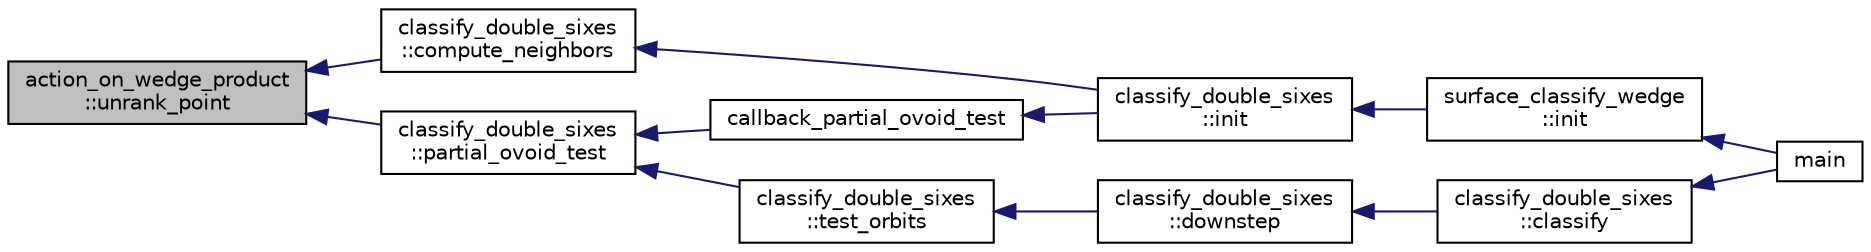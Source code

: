 digraph "action_on_wedge_product::unrank_point"
{
  edge [fontname="Helvetica",fontsize="10",labelfontname="Helvetica",labelfontsize="10"];
  node [fontname="Helvetica",fontsize="10",shape=record];
  rankdir="LR";
  Node718 [label="action_on_wedge_product\l::unrank_point",height=0.2,width=0.4,color="black", fillcolor="grey75", style="filled", fontcolor="black"];
  Node718 -> Node719 [dir="back",color="midnightblue",fontsize="10",style="solid",fontname="Helvetica"];
  Node719 [label="classify_double_sixes\l::compute_neighbors",height=0.2,width=0.4,color="black", fillcolor="white", style="filled",URL="$dd/d23/classclassify__double__sixes.html#a675e241052c36c58063ddcfc06d209b2"];
  Node719 -> Node720 [dir="back",color="midnightblue",fontsize="10",style="solid",fontname="Helvetica"];
  Node720 [label="classify_double_sixes\l::init",height=0.2,width=0.4,color="black", fillcolor="white", style="filled",URL="$dd/d23/classclassify__double__sixes.html#a8c5c41d5124b35379d626480ff225f7b"];
  Node720 -> Node721 [dir="back",color="midnightblue",fontsize="10",style="solid",fontname="Helvetica"];
  Node721 [label="surface_classify_wedge\l::init",height=0.2,width=0.4,color="black", fillcolor="white", style="filled",URL="$d7/d5c/classsurface__classify__wedge.html#a43302106663b307aa8274a5112a7010a"];
  Node721 -> Node722 [dir="back",color="midnightblue",fontsize="10",style="solid",fontname="Helvetica"];
  Node722 [label="main",height=0.2,width=0.4,color="black", fillcolor="white", style="filled",URL="$df/df8/surface__classify_8_c.html#a217dbf8b442f20279ea00b898af96f52"];
  Node718 -> Node723 [dir="back",color="midnightblue",fontsize="10",style="solid",fontname="Helvetica"];
  Node723 [label="classify_double_sixes\l::partial_ovoid_test",height=0.2,width=0.4,color="black", fillcolor="white", style="filled",URL="$dd/d23/classclassify__double__sixes.html#a9535ae3adb2856d9a819b204b5fcdd51"];
  Node723 -> Node724 [dir="back",color="midnightblue",fontsize="10",style="solid",fontname="Helvetica"];
  Node724 [label="callback_partial_ovoid_test",height=0.2,width=0.4,color="black", fillcolor="white", style="filled",URL="$d5/de0/top__level__global_8_c.html#a727820f93ffbddb54e384905b4661761"];
  Node724 -> Node720 [dir="back",color="midnightblue",fontsize="10",style="solid",fontname="Helvetica"];
  Node723 -> Node725 [dir="back",color="midnightblue",fontsize="10",style="solid",fontname="Helvetica"];
  Node725 [label="classify_double_sixes\l::test_orbits",height=0.2,width=0.4,color="black", fillcolor="white", style="filled",URL="$dd/d23/classclassify__double__sixes.html#abbdf82332e2bd681f4afb1b21fa85bed"];
  Node725 -> Node726 [dir="back",color="midnightblue",fontsize="10",style="solid",fontname="Helvetica"];
  Node726 [label="classify_double_sixes\l::downstep",height=0.2,width=0.4,color="black", fillcolor="white", style="filled",URL="$dd/d23/classclassify__double__sixes.html#aed4b1460612fe2fd5b4e4611e83b2806"];
  Node726 -> Node727 [dir="back",color="midnightblue",fontsize="10",style="solid",fontname="Helvetica"];
  Node727 [label="classify_double_sixes\l::classify",height=0.2,width=0.4,color="black", fillcolor="white", style="filled",URL="$dd/d23/classclassify__double__sixes.html#aa22b7c156d68376a603743c8b43a58ef"];
  Node727 -> Node722 [dir="back",color="midnightblue",fontsize="10",style="solid",fontname="Helvetica"];
}
